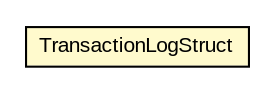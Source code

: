 #!/usr/local/bin/dot
#
# Class diagram 
# Generated by UMLGraph version R5_6-24-gf6e263 (http://www.umlgraph.org/)
#

digraph G {
	edge [fontname="arial",fontsize=10,labelfontname="arial",labelfontsize=10];
	node [fontname="arial",fontsize=10,shape=plaintext];
	nodesep=0.25;
	ranksep=0.5;
	// org.miloss.fgsms.presentation.TransactionLogStruct
	c1160723 [label=<<table title="org.miloss.fgsms.presentation.TransactionLogStruct" border="0" cellborder="1" cellspacing="0" cellpadding="2" port="p" bgcolor="lemonChiffon" href="./TransactionLogStruct.html">
		<tr><td><table border="0" cellspacing="0" cellpadding="1">
<tr><td align="center" balign="center"> TransactionLogStruct </td></tr>
		</table></td></tr>
		</table>>, URL="./TransactionLogStruct.html", fontname="arial", fontcolor="black", fontsize=10.0];
}

